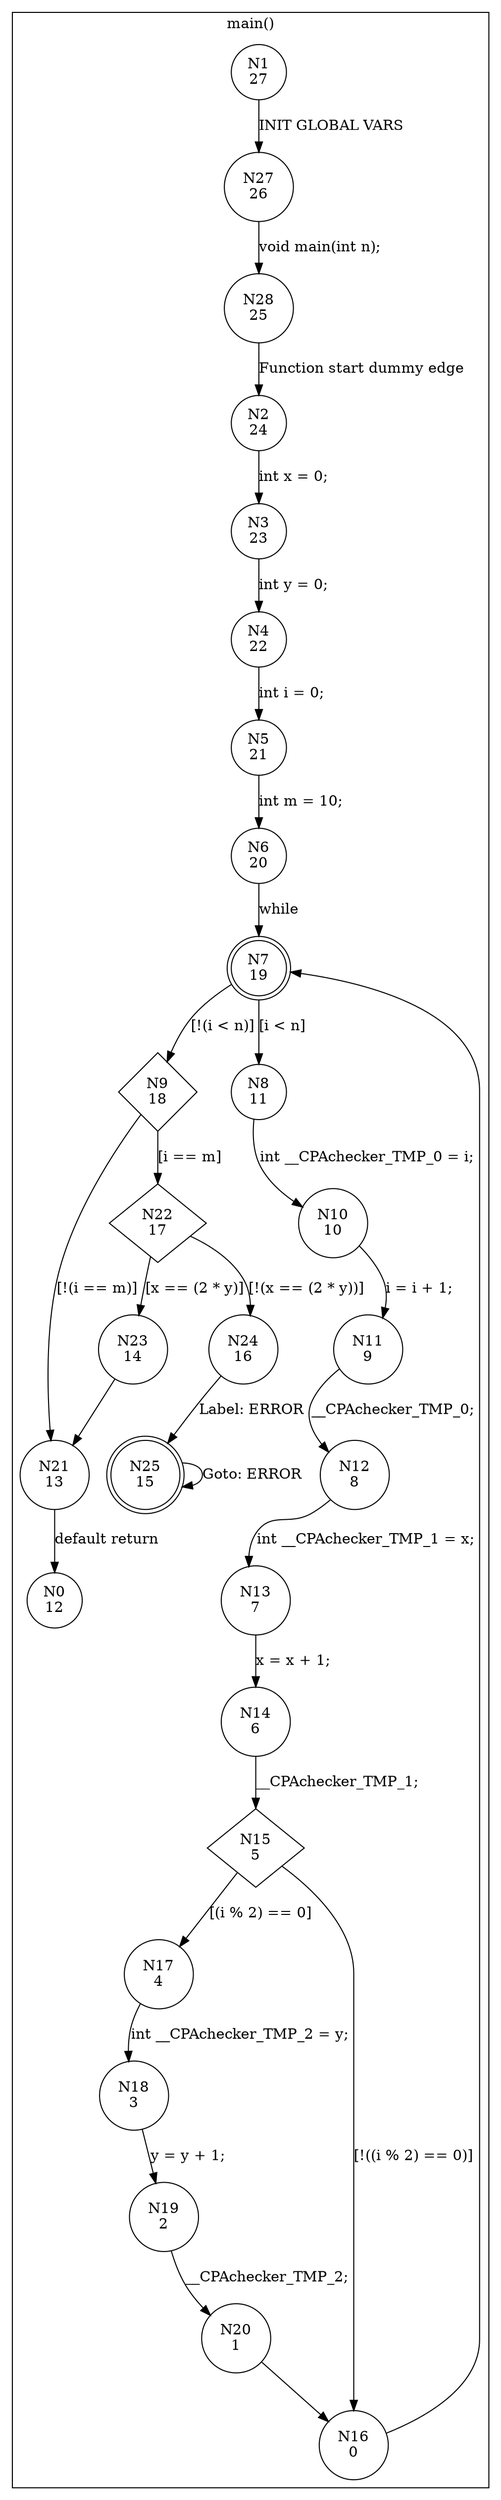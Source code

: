 digraph CFA {
1 [shape="circle" label="N1\n27"]
27 [shape="circle" label="N27\n26"]
28 [shape="circle" label="N28\n25"]
2 [shape="circle" label="N2\n24"]
3 [shape="circle" label="N3\n23"]
4 [shape="circle" label="N4\n22"]
5 [shape="circle" label="N5\n21"]
6 [shape="circle" label="N6\n20"]
7 [shape="doublecircle" label="N7\n19"]
9 [shape="diamond" label="N9\n18"]
21 [shape="circle" label="N21\n13"]
0 [shape="circle" label="N0\n12"]
22 [shape="diamond" label="N22\n17"]
24 [shape="circle" label="N24\n16"]
25 [shape="doublecircle" label="N25\n15"]
23 [shape="circle" label="N23\n14"]
8 [shape="circle" label="N8\n11"]
10 [shape="circle" label="N10\n10"]
11 [shape="circle" label="N11\n9"]
12 [shape="circle" label="N12\n8"]
13 [shape="circle" label="N13\n7"]
14 [shape="circle" label="N14\n6"]
15 [shape="diamond" label="N15\n5"]
16 [shape="circle" label="N16\n0"]
17 [shape="circle" label="N17\n4"]
18 [shape="circle" label="N18\n3"]
19 [shape="circle" label="N19\n2"]
20 [shape="circle" label="N20\n1"]
node [shape="circle"]
subgraph cluster_main {
label="main()"
1 -> 27 [label="INIT GLOBAL VARS"]
27 -> 28 [label="void main(int n);"]
28 -> 2 [label="Function start dummy edge"]
2 -> 3 [label="int x = 0;"]
3 -> 4 [label="int y = 0;"]
4 -> 5 [label="int i = 0;"]
5 -> 6 [label="int m = 10;"]
6 -> 7 [label="while"]
7 -> 8 [label="[i < n]"]
7 -> 9 [label="[!(i < n)]"]
9 -> 22 [label="[i == m]"]
9 -> 21 [label="[!(i == m)]"]
21 -> 0 [label="default return"]
22 -> 23 [label="[x == (2 * y)]"]
22 -> 24 [label="[!(x == (2 * y))]"]
24 -> 25 [label="Label: ERROR"]
25 -> 25 [label="Goto: ERROR"]
23 -> 21 [label=""]
8 -> 10 [label="int __CPAchecker_TMP_0 = i;"]
10 -> 11 [label="i = i + 1;"]
11 -> 12 [label="__CPAchecker_TMP_0;"]
12 -> 13 [label="int __CPAchecker_TMP_1 = x;"]
13 -> 14 [label="x = x + 1;"]
14 -> 15 [label="__CPAchecker_TMP_1;"]
15 -> 17 [label="[(i % 2) == 0]"]
15 -> 16 [label="[!((i % 2) == 0)]"]
16 -> 7 [label=""]
17 -> 18 [label="int __CPAchecker_TMP_2 = y;"]
18 -> 19 [label="y = y + 1;"]
19 -> 20 [label="__CPAchecker_TMP_2;"]
20 -> 16 [label=""]}
}